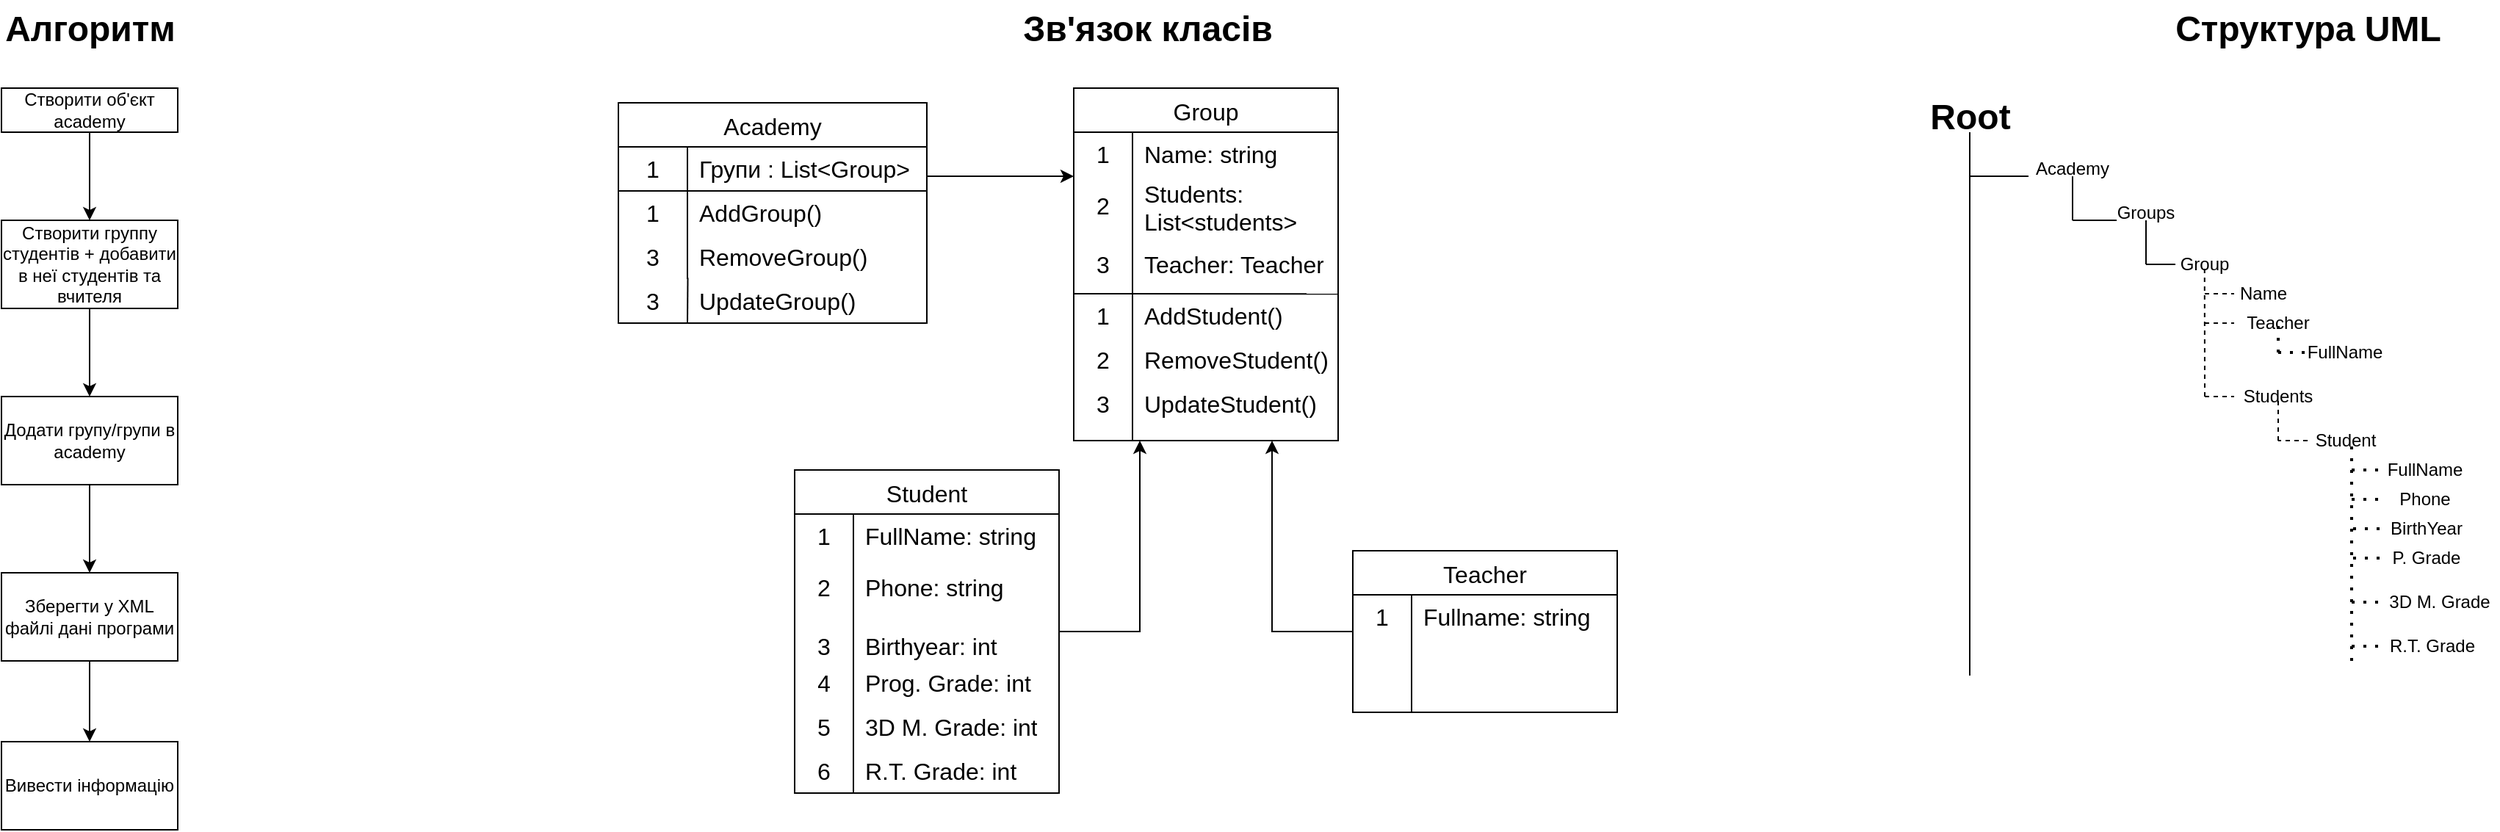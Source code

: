 <mxfile version="24.2.3" type="device">
  <diagram name="Страница — 1" id="qmzuWY0LntlNX6f7rUQT">
    <mxGraphModel dx="3617" dy="1327" grid="1" gridSize="10" guides="1" tooltips="1" connect="1" arrows="1" fold="1" page="1" pageScale="1" pageWidth="827" pageHeight="1169" math="0" shadow="0">
      <root>
        <mxCell id="0" />
        <mxCell id="1" parent="0" />
        <mxCell id="ZJbL-EStwKr-i7XYxz8F-1" value="Алгоритм" style="text;strokeColor=none;fillColor=none;html=1;fontSize=24;fontStyle=1;verticalAlign=middle;align=center;" vertex="1" parent="1">
          <mxGeometry x="-340" y="20" width="100" height="40" as="geometry" />
        </mxCell>
        <mxCell id="ZJbL-EStwKr-i7XYxz8F-2" value="Зв&#39;язок класів" style="text;strokeColor=none;fillColor=none;html=1;fontSize=24;fontStyle=1;verticalAlign=middle;align=center;" vertex="1" parent="1">
          <mxGeometry x="380" y="20" width="100" height="40" as="geometry" />
        </mxCell>
        <mxCell id="ZJbL-EStwKr-i7XYxz8F-3" value="Структура UML" style="text;strokeColor=none;fillColor=none;html=1;fontSize=24;fontStyle=1;verticalAlign=middle;align=center;" vertex="1" parent="1">
          <mxGeometry x="1170" y="20" width="100" height="40" as="geometry" />
        </mxCell>
        <mxCell id="ZJbL-EStwKr-i7XYxz8F-7" style="edgeStyle=orthogonalEdgeStyle;rounded=0;orthogonalLoop=1;jettySize=auto;html=1;entryX=0.5;entryY=0;entryDx=0;entryDy=0;" edge="1" parent="1" source="ZJbL-EStwKr-i7XYxz8F-4" target="ZJbL-EStwKr-i7XYxz8F-6">
          <mxGeometry relative="1" as="geometry" />
        </mxCell>
        <mxCell id="ZJbL-EStwKr-i7XYxz8F-4" value="Створити об&#39;єкт academy" style="rounded=0;whiteSpace=wrap;html=1;" vertex="1" parent="1">
          <mxGeometry x="-350" y="80" width="120" height="30" as="geometry" />
        </mxCell>
        <mxCell id="ZJbL-EStwKr-i7XYxz8F-9" style="edgeStyle=orthogonalEdgeStyle;rounded=0;orthogonalLoop=1;jettySize=auto;html=1;" edge="1" parent="1" source="ZJbL-EStwKr-i7XYxz8F-6" target="ZJbL-EStwKr-i7XYxz8F-8">
          <mxGeometry relative="1" as="geometry" />
        </mxCell>
        <mxCell id="ZJbL-EStwKr-i7XYxz8F-6" value="Створити группу студентів + добавити в неї студентів та вчителя" style="rounded=0;whiteSpace=wrap;html=1;" vertex="1" parent="1">
          <mxGeometry x="-350" y="170" width="120" height="60" as="geometry" />
        </mxCell>
        <mxCell id="ZJbL-EStwKr-i7XYxz8F-11" style="edgeStyle=orthogonalEdgeStyle;rounded=0;orthogonalLoop=1;jettySize=auto;html=1;" edge="1" parent="1" source="ZJbL-EStwKr-i7XYxz8F-8" target="ZJbL-EStwKr-i7XYxz8F-10">
          <mxGeometry relative="1" as="geometry" />
        </mxCell>
        <mxCell id="ZJbL-EStwKr-i7XYxz8F-8" value="Додати групу/групи в academy" style="rounded=0;whiteSpace=wrap;html=1;" vertex="1" parent="1">
          <mxGeometry x="-350" y="290" width="120" height="60" as="geometry" />
        </mxCell>
        <mxCell id="ZJbL-EStwKr-i7XYxz8F-13" style="edgeStyle=orthogonalEdgeStyle;rounded=0;orthogonalLoop=1;jettySize=auto;html=1;" edge="1" parent="1" source="ZJbL-EStwKr-i7XYxz8F-10" target="ZJbL-EStwKr-i7XYxz8F-12">
          <mxGeometry relative="1" as="geometry" />
        </mxCell>
        <mxCell id="ZJbL-EStwKr-i7XYxz8F-10" value="Зберегти у XML файлі дані програми" style="rounded=0;whiteSpace=wrap;html=1;" vertex="1" parent="1">
          <mxGeometry x="-350" y="410" width="120" height="60" as="geometry" />
        </mxCell>
        <mxCell id="ZJbL-EStwKr-i7XYxz8F-12" value="Вивести інформацію" style="rounded=0;whiteSpace=wrap;html=1;" vertex="1" parent="1">
          <mxGeometry x="-350" y="525" width="120" height="60" as="geometry" />
        </mxCell>
        <mxCell id="ZJbL-EStwKr-i7XYxz8F-14" value="Academy" style="shape=table;startSize=30;container=1;collapsible=0;childLayout=tableLayout;fixedRows=1;rowLines=0;fontStyle=0;strokeColor=default;fontSize=16;" vertex="1" parent="1">
          <mxGeometry x="70" y="90" width="210" height="150" as="geometry" />
        </mxCell>
        <mxCell id="ZJbL-EStwKr-i7XYxz8F-15" value="" style="shape=tableRow;horizontal=0;startSize=0;swimlaneHead=0;swimlaneBody=0;top=0;left=0;bottom=0;right=0;collapsible=0;dropTarget=0;fillColor=none;points=[[0,0.5],[1,0.5]];portConstraint=eastwest;strokeColor=inherit;fontSize=16;" vertex="1" parent="ZJbL-EStwKr-i7XYxz8F-14">
          <mxGeometry y="30" width="210" height="30" as="geometry" />
        </mxCell>
        <mxCell id="ZJbL-EStwKr-i7XYxz8F-16" value="1" style="shape=partialRectangle;html=1;whiteSpace=wrap;connectable=0;fillColor=none;top=0;left=0;bottom=0;right=0;overflow=hidden;pointerEvents=1;strokeColor=inherit;fontSize=16;" vertex="1" parent="ZJbL-EStwKr-i7XYxz8F-15">
          <mxGeometry width="47" height="30" as="geometry">
            <mxRectangle width="47" height="30" as="alternateBounds" />
          </mxGeometry>
        </mxCell>
        <mxCell id="ZJbL-EStwKr-i7XYxz8F-17" value="Групи : List&amp;lt;Group&amp;gt;" style="shape=partialRectangle;html=1;whiteSpace=wrap;connectable=0;fillColor=none;top=0;left=0;bottom=0;right=0;align=left;spacingLeft=6;overflow=hidden;strokeColor=inherit;fontSize=16;" vertex="1" parent="ZJbL-EStwKr-i7XYxz8F-15">
          <mxGeometry x="47" width="163" height="30" as="geometry">
            <mxRectangle width="163" height="30" as="alternateBounds" />
          </mxGeometry>
        </mxCell>
        <mxCell id="ZJbL-EStwKr-i7XYxz8F-18" value="" style="shape=tableRow;horizontal=0;startSize=0;swimlaneHead=0;swimlaneBody=0;top=0;left=0;bottom=0;right=0;collapsible=0;dropTarget=0;fillColor=none;points=[[0,0.5],[1,0.5]];portConstraint=eastwest;strokeColor=inherit;fontSize=16;" vertex="1" parent="ZJbL-EStwKr-i7XYxz8F-14">
          <mxGeometry y="60" width="210" height="30" as="geometry" />
        </mxCell>
        <mxCell id="ZJbL-EStwKr-i7XYxz8F-19" value="1" style="shape=partialRectangle;html=1;whiteSpace=wrap;connectable=0;fillColor=none;top=0;left=0;bottom=0;right=0;overflow=hidden;strokeColor=inherit;fontSize=16;" vertex="1" parent="ZJbL-EStwKr-i7XYxz8F-18">
          <mxGeometry width="47" height="30" as="geometry">
            <mxRectangle width="47" height="30" as="alternateBounds" />
          </mxGeometry>
        </mxCell>
        <mxCell id="ZJbL-EStwKr-i7XYxz8F-20" value="AddGroup()" style="shape=partialRectangle;html=1;whiteSpace=wrap;connectable=0;fillColor=none;top=0;left=0;bottom=0;right=0;align=left;spacingLeft=6;overflow=hidden;strokeColor=inherit;fontSize=16;" vertex="1" parent="ZJbL-EStwKr-i7XYxz8F-18">
          <mxGeometry x="47" width="163" height="30" as="geometry">
            <mxRectangle width="163" height="30" as="alternateBounds" />
          </mxGeometry>
        </mxCell>
        <mxCell id="ZJbL-EStwKr-i7XYxz8F-21" value="" style="shape=tableRow;horizontal=0;startSize=0;swimlaneHead=0;swimlaneBody=0;top=0;left=0;bottom=0;right=0;collapsible=0;dropTarget=0;fillColor=none;points=[[0,0.5],[1,0.5]];portConstraint=eastwest;strokeColor=inherit;fontSize=16;" vertex="1" parent="ZJbL-EStwKr-i7XYxz8F-14">
          <mxGeometry y="90" width="210" height="30" as="geometry" />
        </mxCell>
        <mxCell id="ZJbL-EStwKr-i7XYxz8F-22" value="3" style="shape=partialRectangle;html=1;whiteSpace=wrap;connectable=0;fillColor=none;top=0;left=0;bottom=0;right=0;overflow=hidden;strokeColor=inherit;fontSize=16;" vertex="1" parent="ZJbL-EStwKr-i7XYxz8F-21">
          <mxGeometry width="47" height="30" as="geometry">
            <mxRectangle width="47" height="30" as="alternateBounds" />
          </mxGeometry>
        </mxCell>
        <mxCell id="ZJbL-EStwKr-i7XYxz8F-23" value="RemoveGroup()" style="shape=partialRectangle;html=1;whiteSpace=wrap;connectable=0;fillColor=none;top=0;left=0;bottom=0;right=0;align=left;spacingLeft=6;overflow=hidden;strokeColor=inherit;fontSize=16;" vertex="1" parent="ZJbL-EStwKr-i7XYxz8F-21">
          <mxGeometry x="47" width="163" height="30" as="geometry">
            <mxRectangle width="163" height="30" as="alternateBounds" />
          </mxGeometry>
        </mxCell>
        <mxCell id="ZJbL-EStwKr-i7XYxz8F-24" value="" style="endArrow=none;html=1;rounded=0;entryX=1;entryY=0;entryDx=0;entryDy=0;entryPerimeter=0;" edge="1" parent="1" target="ZJbL-EStwKr-i7XYxz8F-18">
          <mxGeometry width="50" height="50" relative="1" as="geometry">
            <mxPoint x="70" y="150" as="sourcePoint" />
            <mxPoint x="120" y="100" as="targetPoint" />
          </mxGeometry>
        </mxCell>
        <mxCell id="ZJbL-EStwKr-i7XYxz8F-25" value="3" style="shape=partialRectangle;html=1;whiteSpace=wrap;connectable=0;fillColor=none;top=0;left=0;bottom=0;right=0;overflow=hidden;strokeColor=inherit;fontSize=16;" vertex="1" parent="1">
          <mxGeometry x="70" y="210" width="47" height="30" as="geometry">
            <mxRectangle width="47" height="30" as="alternateBounds" />
          </mxGeometry>
        </mxCell>
        <mxCell id="ZJbL-EStwKr-i7XYxz8F-26" value="UpdateGroup()" style="shape=partialRectangle;html=1;whiteSpace=wrap;connectable=0;fillColor=none;top=0;left=0;bottom=0;right=0;align=left;spacingLeft=6;overflow=hidden;strokeColor=inherit;fontSize=16;" vertex="1" parent="1">
          <mxGeometry x="117" y="210" width="163" height="30" as="geometry">
            <mxRectangle width="163" height="30" as="alternateBounds" />
          </mxGeometry>
        </mxCell>
        <mxCell id="ZJbL-EStwKr-i7XYxz8F-27" value="" style="endArrow=none;html=1;rounded=0;entryX=0.225;entryY=0.97;entryDx=0;entryDy=0;entryPerimeter=0;" edge="1" parent="1" target="ZJbL-EStwKr-i7XYxz8F-21">
          <mxGeometry width="50" height="50" relative="1" as="geometry">
            <mxPoint x="117" y="240" as="sourcePoint" />
            <mxPoint x="120" y="210" as="targetPoint" />
          </mxGeometry>
        </mxCell>
        <mxCell id="ZJbL-EStwKr-i7XYxz8F-28" value="" style="endArrow=classic;html=1;rounded=0;" edge="1" parent="1">
          <mxGeometry width="50" height="50" relative="1" as="geometry">
            <mxPoint x="280" y="140" as="sourcePoint" />
            <mxPoint x="380" y="140" as="targetPoint" />
          </mxGeometry>
        </mxCell>
        <mxCell id="ZJbL-EStwKr-i7XYxz8F-80" value="Group" style="shape=table;startSize=30;container=1;collapsible=0;childLayout=tableLayout;fixedRows=1;rowLines=0;fontStyle=0;strokeColor=default;fontSize=16;" vertex="1" parent="1">
          <mxGeometry x="380" y="80" width="180" height="240" as="geometry" />
        </mxCell>
        <mxCell id="ZJbL-EStwKr-i7XYxz8F-81" value="" style="shape=tableRow;horizontal=0;startSize=0;swimlaneHead=0;swimlaneBody=0;top=0;left=0;bottom=0;right=0;collapsible=0;dropTarget=0;fillColor=none;points=[[0,0.5],[1,0.5]];portConstraint=eastwest;strokeColor=inherit;fontSize=16;" vertex="1" parent="ZJbL-EStwKr-i7XYxz8F-80">
          <mxGeometry y="30" width="180" height="30" as="geometry" />
        </mxCell>
        <mxCell id="ZJbL-EStwKr-i7XYxz8F-82" value="1" style="shape=partialRectangle;html=1;whiteSpace=wrap;connectable=0;fillColor=none;top=0;left=0;bottom=0;right=0;overflow=hidden;pointerEvents=1;strokeColor=inherit;fontSize=16;" vertex="1" parent="ZJbL-EStwKr-i7XYxz8F-81">
          <mxGeometry width="40" height="30" as="geometry">
            <mxRectangle width="40" height="30" as="alternateBounds" />
          </mxGeometry>
        </mxCell>
        <mxCell id="ZJbL-EStwKr-i7XYxz8F-83" value="Name: string" style="shape=partialRectangle;html=1;whiteSpace=wrap;connectable=0;fillColor=none;top=0;left=0;bottom=0;right=0;align=left;spacingLeft=6;overflow=hidden;strokeColor=inherit;fontSize=16;" vertex="1" parent="ZJbL-EStwKr-i7XYxz8F-81">
          <mxGeometry x="40" width="140" height="30" as="geometry">
            <mxRectangle width="140" height="30" as="alternateBounds" />
          </mxGeometry>
        </mxCell>
        <mxCell id="ZJbL-EStwKr-i7XYxz8F-84" value="" style="shape=tableRow;horizontal=0;startSize=0;swimlaneHead=0;swimlaneBody=0;top=0;left=0;bottom=0;right=0;collapsible=0;dropTarget=0;fillColor=none;points=[[0,0.5],[1,0.5]];portConstraint=eastwest;strokeColor=inherit;fontSize=16;" vertex="1" parent="ZJbL-EStwKr-i7XYxz8F-80">
          <mxGeometry y="60" width="180" height="40" as="geometry" />
        </mxCell>
        <mxCell id="ZJbL-EStwKr-i7XYxz8F-85" value="2" style="shape=partialRectangle;html=1;whiteSpace=wrap;connectable=0;fillColor=none;top=0;left=0;bottom=0;right=0;overflow=hidden;strokeColor=inherit;fontSize=16;" vertex="1" parent="ZJbL-EStwKr-i7XYxz8F-84">
          <mxGeometry width="40" height="40" as="geometry">
            <mxRectangle width="40" height="40" as="alternateBounds" />
          </mxGeometry>
        </mxCell>
        <mxCell id="ZJbL-EStwKr-i7XYxz8F-86" value="Students: List&amp;lt;students&amp;gt;" style="shape=partialRectangle;html=1;whiteSpace=wrap;connectable=0;fillColor=none;top=0;left=0;bottom=0;right=0;align=left;spacingLeft=6;overflow=hidden;strokeColor=inherit;fontSize=16;" vertex="1" parent="ZJbL-EStwKr-i7XYxz8F-84">
          <mxGeometry x="40" width="140" height="40" as="geometry">
            <mxRectangle width="140" height="40" as="alternateBounds" />
          </mxGeometry>
        </mxCell>
        <mxCell id="ZJbL-EStwKr-i7XYxz8F-87" value="" style="shape=tableRow;horizontal=0;startSize=0;swimlaneHead=0;swimlaneBody=0;top=0;left=0;bottom=0;right=0;collapsible=0;dropTarget=0;fillColor=none;points=[[0,0.5],[1,0.5]];portConstraint=eastwest;strokeColor=inherit;fontSize=16;" vertex="1" parent="ZJbL-EStwKr-i7XYxz8F-80">
          <mxGeometry y="100" width="180" height="40" as="geometry" />
        </mxCell>
        <mxCell id="ZJbL-EStwKr-i7XYxz8F-88" value="3" style="shape=partialRectangle;html=1;whiteSpace=wrap;connectable=0;fillColor=none;top=0;left=0;bottom=0;right=0;overflow=hidden;strokeColor=inherit;fontSize=16;" vertex="1" parent="ZJbL-EStwKr-i7XYxz8F-87">
          <mxGeometry width="40" height="40" as="geometry">
            <mxRectangle width="40" height="40" as="alternateBounds" />
          </mxGeometry>
        </mxCell>
        <mxCell id="ZJbL-EStwKr-i7XYxz8F-89" value="Teacher: Teacher" style="shape=partialRectangle;html=1;whiteSpace=wrap;connectable=0;fillColor=none;top=0;left=0;bottom=0;right=0;align=left;spacingLeft=6;overflow=hidden;strokeColor=inherit;fontSize=16;" vertex="1" parent="ZJbL-EStwKr-i7XYxz8F-87">
          <mxGeometry x="40" width="140" height="40" as="geometry">
            <mxRectangle width="140" height="40" as="alternateBounds" />
          </mxGeometry>
        </mxCell>
        <mxCell id="ZJbL-EStwKr-i7XYxz8F-90" value="" style="shape=tableRow;horizontal=0;startSize=0;swimlaneHead=0;swimlaneBody=0;top=0;left=0;bottom=0;right=0;collapsible=0;dropTarget=0;fillColor=none;points=[[0,0.5],[1,0.5]];portConstraint=eastwest;strokeColor=inherit;fontSize=16;" vertex="1" parent="1">
          <mxGeometry x="380" y="220" width="180" height="30" as="geometry" />
        </mxCell>
        <mxCell id="ZJbL-EStwKr-i7XYxz8F-91" value="1" style="shape=partialRectangle;html=1;whiteSpace=wrap;connectable=0;fillColor=none;top=0;left=0;bottom=0;right=0;overflow=hidden;pointerEvents=1;strokeColor=inherit;fontSize=16;" vertex="1" parent="ZJbL-EStwKr-i7XYxz8F-90">
          <mxGeometry width="40" height="30" as="geometry">
            <mxRectangle width="40" height="30" as="alternateBounds" />
          </mxGeometry>
        </mxCell>
        <mxCell id="ZJbL-EStwKr-i7XYxz8F-92" value="AddStudent()" style="shape=partialRectangle;html=1;whiteSpace=wrap;connectable=0;fillColor=none;top=0;left=0;bottom=0;right=0;align=left;spacingLeft=6;overflow=hidden;strokeColor=inherit;fontSize=16;" vertex="1" parent="ZJbL-EStwKr-i7XYxz8F-90">
          <mxGeometry x="40" width="140" height="30" as="geometry">
            <mxRectangle width="140" height="30" as="alternateBounds" />
          </mxGeometry>
        </mxCell>
        <mxCell id="ZJbL-EStwKr-i7XYxz8F-93" value="" style="shape=tableRow;horizontal=0;startSize=0;swimlaneHead=0;swimlaneBody=0;top=0;left=0;bottom=0;right=0;collapsible=0;dropTarget=0;fillColor=none;points=[[0,0.5],[1,0.5]];portConstraint=eastwest;strokeColor=inherit;fontSize=16;" vertex="1" parent="1">
          <mxGeometry x="380" y="250" width="180" height="30" as="geometry" />
        </mxCell>
        <mxCell id="ZJbL-EStwKr-i7XYxz8F-94" value="2" style="shape=partialRectangle;html=1;whiteSpace=wrap;connectable=0;fillColor=none;top=0;left=0;bottom=0;right=0;overflow=hidden;strokeColor=inherit;fontSize=16;" vertex="1" parent="ZJbL-EStwKr-i7XYxz8F-93">
          <mxGeometry width="40" height="30" as="geometry">
            <mxRectangle width="40" height="30" as="alternateBounds" />
          </mxGeometry>
        </mxCell>
        <mxCell id="ZJbL-EStwKr-i7XYxz8F-95" value="RemoveStudent()" style="shape=partialRectangle;html=1;whiteSpace=wrap;connectable=0;fillColor=none;top=0;left=0;bottom=0;right=0;align=left;spacingLeft=6;overflow=hidden;strokeColor=inherit;fontSize=16;" vertex="1" parent="ZJbL-EStwKr-i7XYxz8F-93">
          <mxGeometry x="40" width="140" height="30" as="geometry">
            <mxRectangle width="140" height="30" as="alternateBounds" />
          </mxGeometry>
        </mxCell>
        <mxCell id="ZJbL-EStwKr-i7XYxz8F-96" value="" style="shape=tableRow;horizontal=0;startSize=0;swimlaneHead=0;swimlaneBody=0;top=0;left=0;bottom=0;right=0;collapsible=0;dropTarget=0;fillColor=none;points=[[0,0.5],[1,0.5]];portConstraint=eastwest;strokeColor=inherit;fontSize=16;" vertex="1" parent="1">
          <mxGeometry x="380" y="280" width="180" height="30" as="geometry" />
        </mxCell>
        <mxCell id="ZJbL-EStwKr-i7XYxz8F-97" value="3" style="shape=partialRectangle;html=1;whiteSpace=wrap;connectable=0;fillColor=none;top=0;left=0;bottom=0;right=0;overflow=hidden;strokeColor=inherit;fontSize=16;" vertex="1" parent="ZJbL-EStwKr-i7XYxz8F-96">
          <mxGeometry width="40" height="30" as="geometry">
            <mxRectangle width="40" height="30" as="alternateBounds" />
          </mxGeometry>
        </mxCell>
        <mxCell id="ZJbL-EStwKr-i7XYxz8F-98" value="UpdateStudent()" style="shape=partialRectangle;html=1;whiteSpace=wrap;connectable=0;fillColor=none;top=0;left=0;bottom=0;right=0;align=left;spacingLeft=6;overflow=hidden;strokeColor=inherit;fontSize=16;" vertex="1" parent="ZJbL-EStwKr-i7XYxz8F-96">
          <mxGeometry x="40" width="140" height="30" as="geometry">
            <mxRectangle width="140" height="30" as="alternateBounds" />
          </mxGeometry>
        </mxCell>
        <mxCell id="ZJbL-EStwKr-i7XYxz8F-99" value="" style="endArrow=none;html=1;rounded=0;" edge="1" parent="1">
          <mxGeometry width="50" height="50" relative="1" as="geometry">
            <mxPoint x="420" y="320" as="sourcePoint" />
            <mxPoint x="420" y="220" as="targetPoint" />
          </mxGeometry>
        </mxCell>
        <mxCell id="ZJbL-EStwKr-i7XYxz8F-100" value="" style="endArrow=none;html=1;rounded=0;entryX=0.997;entryY=0.003;entryDx=0;entryDy=0;entryPerimeter=0;" edge="1" parent="1" target="ZJbL-EStwKr-i7XYxz8F-90">
          <mxGeometry width="50" height="50" relative="1" as="geometry">
            <mxPoint x="380" y="220" as="sourcePoint" />
            <mxPoint x="430" y="170" as="targetPoint" />
          </mxGeometry>
        </mxCell>
        <mxCell id="ZJbL-EStwKr-i7XYxz8F-143" style="edgeStyle=orthogonalEdgeStyle;rounded=0;orthogonalLoop=1;jettySize=auto;html=1;entryX=0.25;entryY=1;entryDx=0;entryDy=0;" edge="1" parent="1" source="ZJbL-EStwKr-i7XYxz8F-112" target="ZJbL-EStwKr-i7XYxz8F-80">
          <mxGeometry relative="1" as="geometry" />
        </mxCell>
        <mxCell id="ZJbL-EStwKr-i7XYxz8F-112" value="Student" style="shape=table;startSize=30;container=1;collapsible=0;childLayout=tableLayout;fixedRows=1;rowLines=0;fontStyle=0;strokeColor=default;fontSize=16;" vertex="1" parent="1">
          <mxGeometry x="190" y="340" width="180" height="220" as="geometry" />
        </mxCell>
        <mxCell id="ZJbL-EStwKr-i7XYxz8F-113" value="" style="shape=tableRow;horizontal=0;startSize=0;swimlaneHead=0;swimlaneBody=0;top=0;left=0;bottom=0;right=0;collapsible=0;dropTarget=0;fillColor=none;points=[[0,0.5],[1,0.5]];portConstraint=eastwest;strokeColor=inherit;fontSize=16;" vertex="1" parent="ZJbL-EStwKr-i7XYxz8F-112">
          <mxGeometry y="30" width="180" height="30" as="geometry" />
        </mxCell>
        <mxCell id="ZJbL-EStwKr-i7XYxz8F-114" value="1" style="shape=partialRectangle;html=1;whiteSpace=wrap;connectable=0;fillColor=none;top=0;left=0;bottom=0;right=0;overflow=hidden;pointerEvents=1;strokeColor=inherit;fontSize=16;" vertex="1" parent="ZJbL-EStwKr-i7XYxz8F-113">
          <mxGeometry width="40" height="30" as="geometry">
            <mxRectangle width="40" height="30" as="alternateBounds" />
          </mxGeometry>
        </mxCell>
        <mxCell id="ZJbL-EStwKr-i7XYxz8F-115" value="FullName: string" style="shape=partialRectangle;html=1;whiteSpace=wrap;connectable=0;fillColor=none;top=0;left=0;bottom=0;right=0;align=left;spacingLeft=6;overflow=hidden;strokeColor=inherit;fontSize=16;" vertex="1" parent="ZJbL-EStwKr-i7XYxz8F-113">
          <mxGeometry x="40" width="140" height="30" as="geometry">
            <mxRectangle width="140" height="30" as="alternateBounds" />
          </mxGeometry>
        </mxCell>
        <mxCell id="ZJbL-EStwKr-i7XYxz8F-116" value="" style="shape=tableRow;horizontal=0;startSize=0;swimlaneHead=0;swimlaneBody=0;top=0;left=0;bottom=0;right=0;collapsible=0;dropTarget=0;fillColor=none;points=[[0,0.5],[1,0.5]];portConstraint=eastwest;strokeColor=inherit;fontSize=16;" vertex="1" parent="ZJbL-EStwKr-i7XYxz8F-112">
          <mxGeometry y="60" width="180" height="40" as="geometry" />
        </mxCell>
        <mxCell id="ZJbL-EStwKr-i7XYxz8F-117" value="2" style="shape=partialRectangle;html=1;whiteSpace=wrap;connectable=0;fillColor=none;top=0;left=0;bottom=0;right=0;overflow=hidden;strokeColor=inherit;fontSize=16;" vertex="1" parent="ZJbL-EStwKr-i7XYxz8F-116">
          <mxGeometry width="40" height="40" as="geometry">
            <mxRectangle width="40" height="40" as="alternateBounds" />
          </mxGeometry>
        </mxCell>
        <mxCell id="ZJbL-EStwKr-i7XYxz8F-118" value="Phone: string" style="shape=partialRectangle;html=1;whiteSpace=wrap;connectable=0;fillColor=none;top=0;left=0;bottom=0;right=0;align=left;spacingLeft=6;overflow=hidden;strokeColor=inherit;fontSize=16;" vertex="1" parent="ZJbL-EStwKr-i7XYxz8F-116">
          <mxGeometry x="40" width="140" height="40" as="geometry">
            <mxRectangle width="140" height="40" as="alternateBounds" />
          </mxGeometry>
        </mxCell>
        <mxCell id="ZJbL-EStwKr-i7XYxz8F-119" value="" style="shape=tableRow;horizontal=0;startSize=0;swimlaneHead=0;swimlaneBody=0;top=0;left=0;bottom=0;right=0;collapsible=0;dropTarget=0;fillColor=none;points=[[0,0.5],[1,0.5]];portConstraint=eastwest;strokeColor=inherit;fontSize=16;" vertex="1" parent="ZJbL-EStwKr-i7XYxz8F-112">
          <mxGeometry y="100" width="180" height="40" as="geometry" />
        </mxCell>
        <mxCell id="ZJbL-EStwKr-i7XYxz8F-120" value="3" style="shape=partialRectangle;html=1;whiteSpace=wrap;connectable=0;fillColor=none;top=0;left=0;bottom=0;right=0;overflow=hidden;strokeColor=inherit;fontSize=16;" vertex="1" parent="ZJbL-EStwKr-i7XYxz8F-119">
          <mxGeometry width="40" height="40" as="geometry">
            <mxRectangle width="40" height="40" as="alternateBounds" />
          </mxGeometry>
        </mxCell>
        <mxCell id="ZJbL-EStwKr-i7XYxz8F-121" value="Birthyear: int" style="shape=partialRectangle;html=1;whiteSpace=wrap;connectable=0;fillColor=none;top=0;left=0;bottom=0;right=0;align=left;spacingLeft=6;overflow=hidden;strokeColor=inherit;fontSize=16;" vertex="1" parent="ZJbL-EStwKr-i7XYxz8F-119">
          <mxGeometry x="40" width="140" height="40" as="geometry">
            <mxRectangle width="140" height="40" as="alternateBounds" />
          </mxGeometry>
        </mxCell>
        <mxCell id="ZJbL-EStwKr-i7XYxz8F-122" value="" style="shape=tableRow;horizontal=0;startSize=0;swimlaneHead=0;swimlaneBody=0;top=0;left=0;bottom=0;right=0;collapsible=0;dropTarget=0;fillColor=none;points=[[0,0.5],[1,0.5]];portConstraint=eastwest;strokeColor=inherit;fontSize=16;" vertex="1" parent="1">
          <mxGeometry x="190" y="470" width="180" height="30" as="geometry" />
        </mxCell>
        <mxCell id="ZJbL-EStwKr-i7XYxz8F-123" value="4" style="shape=partialRectangle;html=1;whiteSpace=wrap;connectable=0;fillColor=none;top=0;left=0;bottom=0;right=0;overflow=hidden;pointerEvents=1;strokeColor=inherit;fontSize=16;" vertex="1" parent="ZJbL-EStwKr-i7XYxz8F-122">
          <mxGeometry width="40" height="30" as="geometry">
            <mxRectangle width="40" height="30" as="alternateBounds" />
          </mxGeometry>
        </mxCell>
        <mxCell id="ZJbL-EStwKr-i7XYxz8F-124" value="Prog. Grade: int" style="shape=partialRectangle;html=1;whiteSpace=wrap;connectable=0;fillColor=none;top=0;left=0;bottom=0;right=0;align=left;spacingLeft=6;overflow=hidden;strokeColor=inherit;fontSize=16;" vertex="1" parent="ZJbL-EStwKr-i7XYxz8F-122">
          <mxGeometry x="40" width="140" height="30" as="geometry">
            <mxRectangle width="140" height="30" as="alternateBounds" />
          </mxGeometry>
        </mxCell>
        <mxCell id="ZJbL-EStwKr-i7XYxz8F-125" value="" style="shape=tableRow;horizontal=0;startSize=0;swimlaneHead=0;swimlaneBody=0;top=0;left=0;bottom=0;right=0;collapsible=0;dropTarget=0;fillColor=none;points=[[0,0.5],[1,0.5]];portConstraint=eastwest;strokeColor=inherit;fontSize=16;" vertex="1" parent="1">
          <mxGeometry x="190" y="500" width="180" height="30" as="geometry" />
        </mxCell>
        <mxCell id="ZJbL-EStwKr-i7XYxz8F-126" value="5" style="shape=partialRectangle;html=1;whiteSpace=wrap;connectable=0;fillColor=none;top=0;left=0;bottom=0;right=0;overflow=hidden;strokeColor=inherit;fontSize=16;" vertex="1" parent="ZJbL-EStwKr-i7XYxz8F-125">
          <mxGeometry width="40" height="30" as="geometry">
            <mxRectangle width="40" height="30" as="alternateBounds" />
          </mxGeometry>
        </mxCell>
        <mxCell id="ZJbL-EStwKr-i7XYxz8F-127" value="3D M. Grade: int" style="shape=partialRectangle;html=1;whiteSpace=wrap;connectable=0;fillColor=none;top=0;left=0;bottom=0;right=0;align=left;spacingLeft=6;overflow=hidden;strokeColor=inherit;fontSize=16;" vertex="1" parent="ZJbL-EStwKr-i7XYxz8F-125">
          <mxGeometry x="40" width="140" height="30" as="geometry">
            <mxRectangle width="140" height="30" as="alternateBounds" />
          </mxGeometry>
        </mxCell>
        <mxCell id="ZJbL-EStwKr-i7XYxz8F-128" value="" style="shape=tableRow;horizontal=0;startSize=0;swimlaneHead=0;swimlaneBody=0;top=0;left=0;bottom=0;right=0;collapsible=0;dropTarget=0;fillColor=none;points=[[0,0.5],[1,0.5]];portConstraint=eastwest;strokeColor=inherit;fontSize=16;" vertex="1" parent="1">
          <mxGeometry x="190" y="530" width="180" height="30" as="geometry" />
        </mxCell>
        <mxCell id="ZJbL-EStwKr-i7XYxz8F-129" value="6" style="shape=partialRectangle;html=1;whiteSpace=wrap;connectable=0;fillColor=none;top=0;left=0;bottom=0;right=0;overflow=hidden;strokeColor=inherit;fontSize=16;" vertex="1" parent="ZJbL-EStwKr-i7XYxz8F-128">
          <mxGeometry width="40" height="30" as="geometry">
            <mxRectangle width="40" height="30" as="alternateBounds" />
          </mxGeometry>
        </mxCell>
        <mxCell id="ZJbL-EStwKr-i7XYxz8F-130" value="R.T. Grade: int" style="shape=partialRectangle;html=1;whiteSpace=wrap;connectable=0;fillColor=none;top=0;left=0;bottom=0;right=0;align=left;spacingLeft=6;overflow=hidden;strokeColor=inherit;fontSize=16;" vertex="1" parent="ZJbL-EStwKr-i7XYxz8F-128">
          <mxGeometry x="40" width="140" height="30" as="geometry">
            <mxRectangle width="140" height="30" as="alternateBounds" />
          </mxGeometry>
        </mxCell>
        <mxCell id="ZJbL-EStwKr-i7XYxz8F-131" value="" style="endArrow=none;html=1;rounded=0;" edge="1" parent="1">
          <mxGeometry width="50" height="50" relative="1" as="geometry">
            <mxPoint x="230" y="560" as="sourcePoint" />
            <mxPoint x="230" y="470" as="targetPoint" />
          </mxGeometry>
        </mxCell>
        <mxCell id="ZJbL-EStwKr-i7XYxz8F-144" style="edgeStyle=orthogonalEdgeStyle;rounded=0;orthogonalLoop=1;jettySize=auto;html=1;entryX=0.75;entryY=1;entryDx=0;entryDy=0;" edge="1" parent="1" source="ZJbL-EStwKr-i7XYxz8F-133" target="ZJbL-EStwKr-i7XYxz8F-80">
          <mxGeometry relative="1" as="geometry">
            <Array as="points">
              <mxPoint x="515" y="450" />
            </Array>
          </mxGeometry>
        </mxCell>
        <mxCell id="ZJbL-EStwKr-i7XYxz8F-133" value="Teacher" style="shape=table;startSize=30;container=1;collapsible=0;childLayout=tableLayout;fixedRows=1;rowLines=0;fontStyle=0;strokeColor=default;fontSize=16;" vertex="1" parent="1">
          <mxGeometry x="570" y="395" width="180" height="110" as="geometry" />
        </mxCell>
        <mxCell id="ZJbL-EStwKr-i7XYxz8F-134" value="" style="shape=tableRow;horizontal=0;startSize=0;swimlaneHead=0;swimlaneBody=0;top=0;left=0;bottom=0;right=0;collapsible=0;dropTarget=0;fillColor=none;points=[[0,0.5],[1,0.5]];portConstraint=eastwest;strokeColor=inherit;fontSize=16;" vertex="1" parent="ZJbL-EStwKr-i7XYxz8F-133">
          <mxGeometry y="30" width="180" height="30" as="geometry" />
        </mxCell>
        <mxCell id="ZJbL-EStwKr-i7XYxz8F-135" value="1" style="shape=partialRectangle;html=1;whiteSpace=wrap;connectable=0;fillColor=none;top=0;left=0;bottom=0;right=0;overflow=hidden;pointerEvents=1;strokeColor=inherit;fontSize=16;" vertex="1" parent="ZJbL-EStwKr-i7XYxz8F-134">
          <mxGeometry width="40" height="30" as="geometry">
            <mxRectangle width="40" height="30" as="alternateBounds" />
          </mxGeometry>
        </mxCell>
        <mxCell id="ZJbL-EStwKr-i7XYxz8F-136" value="Fullname: string" style="shape=partialRectangle;html=1;whiteSpace=wrap;connectable=0;fillColor=none;top=0;left=0;bottom=0;right=0;align=left;spacingLeft=6;overflow=hidden;strokeColor=inherit;fontSize=16;" vertex="1" parent="ZJbL-EStwKr-i7XYxz8F-134">
          <mxGeometry x="40" width="140" height="30" as="geometry">
            <mxRectangle width="140" height="30" as="alternateBounds" />
          </mxGeometry>
        </mxCell>
        <mxCell id="ZJbL-EStwKr-i7XYxz8F-137" value="" style="shape=tableRow;horizontal=0;startSize=0;swimlaneHead=0;swimlaneBody=0;top=0;left=0;bottom=0;right=0;collapsible=0;dropTarget=0;fillColor=none;points=[[0,0.5],[1,0.5]];portConstraint=eastwest;strokeColor=inherit;fontSize=16;" vertex="1" parent="ZJbL-EStwKr-i7XYxz8F-133">
          <mxGeometry y="60" width="180" height="30" as="geometry" />
        </mxCell>
        <mxCell id="ZJbL-EStwKr-i7XYxz8F-138" value="" style="shape=partialRectangle;html=1;whiteSpace=wrap;connectable=0;fillColor=none;top=0;left=0;bottom=0;right=0;overflow=hidden;strokeColor=inherit;fontSize=16;" vertex="1" parent="ZJbL-EStwKr-i7XYxz8F-137">
          <mxGeometry width="40" height="30" as="geometry">
            <mxRectangle width="40" height="30" as="alternateBounds" />
          </mxGeometry>
        </mxCell>
        <mxCell id="ZJbL-EStwKr-i7XYxz8F-139" value="" style="shape=partialRectangle;html=1;whiteSpace=wrap;connectable=0;fillColor=none;top=0;left=0;bottom=0;right=0;align=left;spacingLeft=6;overflow=hidden;strokeColor=inherit;fontSize=16;" vertex="1" parent="ZJbL-EStwKr-i7XYxz8F-137">
          <mxGeometry x="40" width="140" height="30" as="geometry">
            <mxRectangle width="140" height="30" as="alternateBounds" />
          </mxGeometry>
        </mxCell>
        <mxCell id="ZJbL-EStwKr-i7XYxz8F-140" value="" style="shape=tableRow;horizontal=0;startSize=0;swimlaneHead=0;swimlaneBody=0;top=0;left=0;bottom=0;right=0;collapsible=0;dropTarget=0;fillColor=none;points=[[0,0.5],[1,0.5]];portConstraint=eastwest;strokeColor=inherit;fontSize=16;" vertex="1" parent="ZJbL-EStwKr-i7XYxz8F-133">
          <mxGeometry y="90" width="180" height="20" as="geometry" />
        </mxCell>
        <mxCell id="ZJbL-EStwKr-i7XYxz8F-141" value="" style="shape=partialRectangle;html=1;whiteSpace=wrap;connectable=0;fillColor=none;top=0;left=0;bottom=0;right=0;overflow=hidden;strokeColor=inherit;fontSize=16;" vertex="1" parent="ZJbL-EStwKr-i7XYxz8F-140">
          <mxGeometry width="40" height="20" as="geometry">
            <mxRectangle width="40" height="20" as="alternateBounds" />
          </mxGeometry>
        </mxCell>
        <mxCell id="ZJbL-EStwKr-i7XYxz8F-142" value="" style="shape=partialRectangle;html=1;whiteSpace=wrap;connectable=0;fillColor=none;top=0;left=0;bottom=0;right=0;align=left;spacingLeft=6;overflow=hidden;strokeColor=inherit;fontSize=16;" vertex="1" parent="ZJbL-EStwKr-i7XYxz8F-140">
          <mxGeometry x="40" width="140" height="20" as="geometry">
            <mxRectangle width="140" height="20" as="alternateBounds" />
          </mxGeometry>
        </mxCell>
        <mxCell id="ZJbL-EStwKr-i7XYxz8F-145" value="Root" style="text;strokeColor=none;fillColor=none;html=1;fontSize=24;fontStyle=1;verticalAlign=middle;align=center;" vertex="1" parent="1">
          <mxGeometry x="940" y="80" width="100" height="40" as="geometry" />
        </mxCell>
        <mxCell id="ZJbL-EStwKr-i7XYxz8F-148" value="" style="endArrow=none;html=1;rounded=0;" edge="1" parent="1">
          <mxGeometry width="50" height="50" relative="1" as="geometry">
            <mxPoint x="990" y="480" as="sourcePoint" />
            <mxPoint x="990" y="110" as="targetPoint" />
          </mxGeometry>
        </mxCell>
        <mxCell id="ZJbL-EStwKr-i7XYxz8F-151" value="" style="endArrow=none;html=1;rounded=0;" edge="1" parent="1">
          <mxGeometry width="50" height="50" relative="1" as="geometry">
            <mxPoint x="990" y="140" as="sourcePoint" />
            <mxPoint x="1030" y="140" as="targetPoint" />
          </mxGeometry>
        </mxCell>
        <mxCell id="ZJbL-EStwKr-i7XYxz8F-152" value="Academy" style="text;html=1;align=center;verticalAlign=middle;whiteSpace=wrap;rounded=0;" vertex="1" parent="1">
          <mxGeometry x="1030" y="120" width="60" height="30" as="geometry" />
        </mxCell>
        <mxCell id="ZJbL-EStwKr-i7XYxz8F-157" value="" style="endArrow=none;html=1;rounded=0;" edge="1" parent="1">
          <mxGeometry width="50" height="50" relative="1" as="geometry">
            <mxPoint x="1060" y="170" as="sourcePoint" />
            <mxPoint x="1060" y="140" as="targetPoint" />
          </mxGeometry>
        </mxCell>
        <mxCell id="ZJbL-EStwKr-i7XYxz8F-158" value="" style="endArrow=none;html=1;rounded=0;" edge="1" parent="1">
          <mxGeometry width="50" height="50" relative="1" as="geometry">
            <mxPoint x="1060" y="170" as="sourcePoint" />
            <mxPoint x="1090" y="170" as="targetPoint" />
          </mxGeometry>
        </mxCell>
        <mxCell id="ZJbL-EStwKr-i7XYxz8F-160" value="Groups" style="text;html=1;align=center;verticalAlign=middle;whiteSpace=wrap;rounded=0;" vertex="1" parent="1">
          <mxGeometry x="1080" y="150" width="60" height="30" as="geometry" />
        </mxCell>
        <mxCell id="ZJbL-EStwKr-i7XYxz8F-161" value="" style="endArrow=none;html=1;rounded=0;" edge="1" parent="1">
          <mxGeometry width="50" height="50" relative="1" as="geometry">
            <mxPoint x="1110" y="200" as="sourcePoint" />
            <mxPoint x="1110" y="170" as="targetPoint" />
          </mxGeometry>
        </mxCell>
        <mxCell id="ZJbL-EStwKr-i7XYxz8F-162" value="Group" style="text;html=1;align=center;verticalAlign=middle;whiteSpace=wrap;rounded=0;" vertex="1" parent="1">
          <mxGeometry x="1120" y="185" width="60" height="30" as="geometry" />
        </mxCell>
        <mxCell id="ZJbL-EStwKr-i7XYxz8F-163" value="" style="endArrow=none;html=1;rounded=0;" edge="1" parent="1">
          <mxGeometry width="50" height="50" relative="1" as="geometry">
            <mxPoint x="1110" y="200" as="sourcePoint" />
            <mxPoint x="1130" y="200" as="targetPoint" />
          </mxGeometry>
        </mxCell>
        <mxCell id="ZJbL-EStwKr-i7XYxz8F-164" value="" style="endArrow=none;dashed=1;html=1;rounded=0;" edge="1" parent="1">
          <mxGeometry width="50" height="50" relative="1" as="geometry">
            <mxPoint x="1150" y="290" as="sourcePoint" />
            <mxPoint x="1149.88" y="200" as="targetPoint" />
          </mxGeometry>
        </mxCell>
        <mxCell id="ZJbL-EStwKr-i7XYxz8F-166" value="" style="endArrow=none;dashed=1;html=1;rounded=0;" edge="1" parent="1">
          <mxGeometry width="50" height="50" relative="1" as="geometry">
            <mxPoint x="1150" y="220" as="sourcePoint" />
            <mxPoint x="1170" y="220" as="targetPoint" />
          </mxGeometry>
        </mxCell>
        <mxCell id="ZJbL-EStwKr-i7XYxz8F-168" value="Name" style="text;html=1;align=center;verticalAlign=middle;whiteSpace=wrap;rounded=0;" vertex="1" parent="1">
          <mxGeometry x="1160" y="210" width="60" height="20" as="geometry" />
        </mxCell>
        <mxCell id="ZJbL-EStwKr-i7XYxz8F-169" value="" style="endArrow=none;dashed=1;html=1;rounded=0;" edge="1" parent="1">
          <mxGeometry width="50" height="50" relative="1" as="geometry">
            <mxPoint x="1150" y="240" as="sourcePoint" />
            <mxPoint x="1170" y="240" as="targetPoint" />
          </mxGeometry>
        </mxCell>
        <mxCell id="ZJbL-EStwKr-i7XYxz8F-170" value="Teacher" style="text;html=1;align=center;verticalAlign=middle;whiteSpace=wrap;rounded=0;" vertex="1" parent="1">
          <mxGeometry x="1170" y="230" width="60" height="20" as="geometry" />
        </mxCell>
        <mxCell id="ZJbL-EStwKr-i7XYxz8F-173" value="FullName" style="text;html=1;align=center;verticalAlign=middle;whiteSpace=wrap;rounded=0;" vertex="1" parent="1">
          <mxGeometry x="1220" y="250" width="51" height="20" as="geometry" />
        </mxCell>
        <mxCell id="ZJbL-EStwKr-i7XYxz8F-174" value="" style="endArrow=none;dashed=1;html=1;rounded=0;" edge="1" parent="1">
          <mxGeometry width="50" height="50" relative="1" as="geometry">
            <mxPoint x="1150" y="290" as="sourcePoint" />
            <mxPoint x="1170" y="290" as="targetPoint" />
          </mxGeometry>
        </mxCell>
        <mxCell id="ZJbL-EStwKr-i7XYxz8F-175" value="" style="endArrow=none;dashed=1;html=1;dashPattern=1 3;strokeWidth=2;rounded=0;" edge="1" parent="1">
          <mxGeometry width="50" height="50" relative="1" as="geometry">
            <mxPoint x="1200" y="260" as="sourcePoint" />
            <mxPoint x="1200" y="240" as="targetPoint" />
          </mxGeometry>
        </mxCell>
        <mxCell id="ZJbL-EStwKr-i7XYxz8F-176" value="" style="endArrow=none;dashed=1;html=1;dashPattern=1 3;strokeWidth=2;rounded=0;entryX=0;entryY=0.5;entryDx=0;entryDy=0;" edge="1" parent="1" target="ZJbL-EStwKr-i7XYxz8F-173">
          <mxGeometry width="50" height="50" relative="1" as="geometry">
            <mxPoint x="1200" y="260" as="sourcePoint" />
            <mxPoint x="1250" y="210" as="targetPoint" />
          </mxGeometry>
        </mxCell>
        <mxCell id="ZJbL-EStwKr-i7XYxz8F-177" value="Students" style="text;html=1;align=center;verticalAlign=middle;whiteSpace=wrap;rounded=0;" vertex="1" parent="1">
          <mxGeometry x="1170" y="280" width="60" height="20" as="geometry" />
        </mxCell>
        <mxCell id="ZJbL-EStwKr-i7XYxz8F-178" value="" style="endArrow=none;dashed=1;html=1;dashPattern=1 3;strokeWidth=2;rounded=0;" edge="1" parent="1">
          <mxGeometry width="50" height="50" relative="1" as="geometry">
            <mxPoint x="1250" y="470" as="sourcePoint" />
            <mxPoint x="1250" y="320" as="targetPoint" />
          </mxGeometry>
        </mxCell>
        <mxCell id="ZJbL-EStwKr-i7XYxz8F-179" value="" style="endArrow=none;dashed=1;html=1;dashPattern=1 3;strokeWidth=2;rounded=0;" edge="1" parent="1">
          <mxGeometry width="50" height="50" relative="1" as="geometry">
            <mxPoint x="1250" y="340" as="sourcePoint" />
            <mxPoint x="1270" y="340" as="targetPoint" />
          </mxGeometry>
        </mxCell>
        <mxCell id="ZJbL-EStwKr-i7XYxz8F-180" value="FullName" style="text;html=1;align=center;verticalAlign=middle;whiteSpace=wrap;rounded=0;" vertex="1" parent="1">
          <mxGeometry x="1270" y="330" width="60" height="20" as="geometry" />
        </mxCell>
        <mxCell id="ZJbL-EStwKr-i7XYxz8F-181" value="" style="endArrow=none;dashed=1;html=1;dashPattern=1 3;strokeWidth=2;rounded=0;" edge="1" parent="1">
          <mxGeometry width="50" height="50" relative="1" as="geometry">
            <mxPoint x="1250" y="360" as="sourcePoint" />
            <mxPoint x="1270" y="360" as="targetPoint" />
          </mxGeometry>
        </mxCell>
        <mxCell id="ZJbL-EStwKr-i7XYxz8F-182" value="Phone" style="text;html=1;align=center;verticalAlign=middle;whiteSpace=wrap;rounded=0;" vertex="1" parent="1">
          <mxGeometry x="1270" y="350" width="60" height="20" as="geometry" />
        </mxCell>
        <mxCell id="ZJbL-EStwKr-i7XYxz8F-183" value="" style="endArrow=none;dashed=1;html=1;dashPattern=1 3;strokeWidth=2;rounded=0;" edge="1" parent="1">
          <mxGeometry width="50" height="50" relative="1" as="geometry">
            <mxPoint x="1251" y="380" as="sourcePoint" />
            <mxPoint x="1271" y="380" as="targetPoint" />
          </mxGeometry>
        </mxCell>
        <mxCell id="ZJbL-EStwKr-i7XYxz8F-184" value="BirthYear" style="text;html=1;align=center;verticalAlign=middle;whiteSpace=wrap;rounded=0;" vertex="1" parent="1">
          <mxGeometry x="1271" y="370" width="60" height="20" as="geometry" />
        </mxCell>
        <mxCell id="ZJbL-EStwKr-i7XYxz8F-185" value="" style="endArrow=none;dashed=1;html=1;dashPattern=1 3;strokeWidth=2;rounded=0;" edge="1" parent="1">
          <mxGeometry width="50" height="50" relative="1" as="geometry">
            <mxPoint x="1251" y="400" as="sourcePoint" />
            <mxPoint x="1271" y="400" as="targetPoint" />
          </mxGeometry>
        </mxCell>
        <mxCell id="ZJbL-EStwKr-i7XYxz8F-186" value="P. Grade" style="text;html=1;align=center;verticalAlign=middle;whiteSpace=wrap;rounded=0;" vertex="1" parent="1">
          <mxGeometry x="1271" y="390" width="60" height="20" as="geometry" />
        </mxCell>
        <mxCell id="ZJbL-EStwKr-i7XYxz8F-187" value="" style="endArrow=none;dashed=1;html=1;dashPattern=1 3;strokeWidth=2;rounded=0;" edge="1" parent="1">
          <mxGeometry width="50" height="50" relative="1" as="geometry">
            <mxPoint x="1250" y="430" as="sourcePoint" />
            <mxPoint x="1270" y="430" as="targetPoint" />
          </mxGeometry>
        </mxCell>
        <mxCell id="ZJbL-EStwKr-i7XYxz8F-188" value="3D M. Grade" style="text;html=1;align=center;verticalAlign=middle;whiteSpace=wrap;rounded=0;" vertex="1" parent="1">
          <mxGeometry x="1270" y="420" width="80" height="20" as="geometry" />
        </mxCell>
        <mxCell id="ZJbL-EStwKr-i7XYxz8F-190" value="" style="endArrow=none;dashed=1;html=1;dashPattern=1 3;strokeWidth=2;rounded=0;" edge="1" parent="1">
          <mxGeometry width="50" height="50" relative="1" as="geometry">
            <mxPoint x="1250" y="460" as="sourcePoint" />
            <mxPoint x="1270" y="460" as="targetPoint" />
          </mxGeometry>
        </mxCell>
        <mxCell id="ZJbL-EStwKr-i7XYxz8F-191" value="R.T. Grade" style="text;html=1;align=center;verticalAlign=middle;whiteSpace=wrap;rounded=0;" vertex="1" parent="1">
          <mxGeometry x="1270" y="450" width="70" height="20" as="geometry" />
        </mxCell>
        <mxCell id="ZJbL-EStwKr-i7XYxz8F-192" value="" style="endArrow=none;dashed=1;html=1;rounded=0;" edge="1" parent="1">
          <mxGeometry width="50" height="50" relative="1" as="geometry">
            <mxPoint x="1200" y="320" as="sourcePoint" />
            <mxPoint x="1200" y="290" as="targetPoint" />
          </mxGeometry>
        </mxCell>
        <mxCell id="ZJbL-EStwKr-i7XYxz8F-193" value="Student" style="text;html=1;align=center;verticalAlign=middle;whiteSpace=wrap;rounded=0;" vertex="1" parent="1">
          <mxGeometry x="1215.5" y="310" width="60" height="20" as="geometry" />
        </mxCell>
        <mxCell id="ZJbL-EStwKr-i7XYxz8F-195" value="" style="endArrow=none;dashed=1;html=1;rounded=0;" edge="1" parent="1">
          <mxGeometry width="50" height="50" relative="1" as="geometry">
            <mxPoint x="1220" y="320" as="sourcePoint" />
            <mxPoint x="1199.86" y="320" as="targetPoint" />
          </mxGeometry>
        </mxCell>
      </root>
    </mxGraphModel>
  </diagram>
</mxfile>
